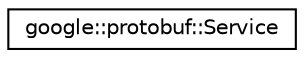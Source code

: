 digraph "类继承关系图"
{
 // LATEX_PDF_SIZE
  edge [fontname="Helvetica",fontsize="10",labelfontname="Helvetica",labelfontsize="10"];
  node [fontname="Helvetica",fontsize="10",shape=record];
  rankdir="LR";
  Node0 [label="google::protobuf::Service",height=0.2,width=0.4,color="black", fillcolor="white", style="filled",URL="$classgoogle_1_1protobuf_1_1Service.html",tooltip=" "];
}
